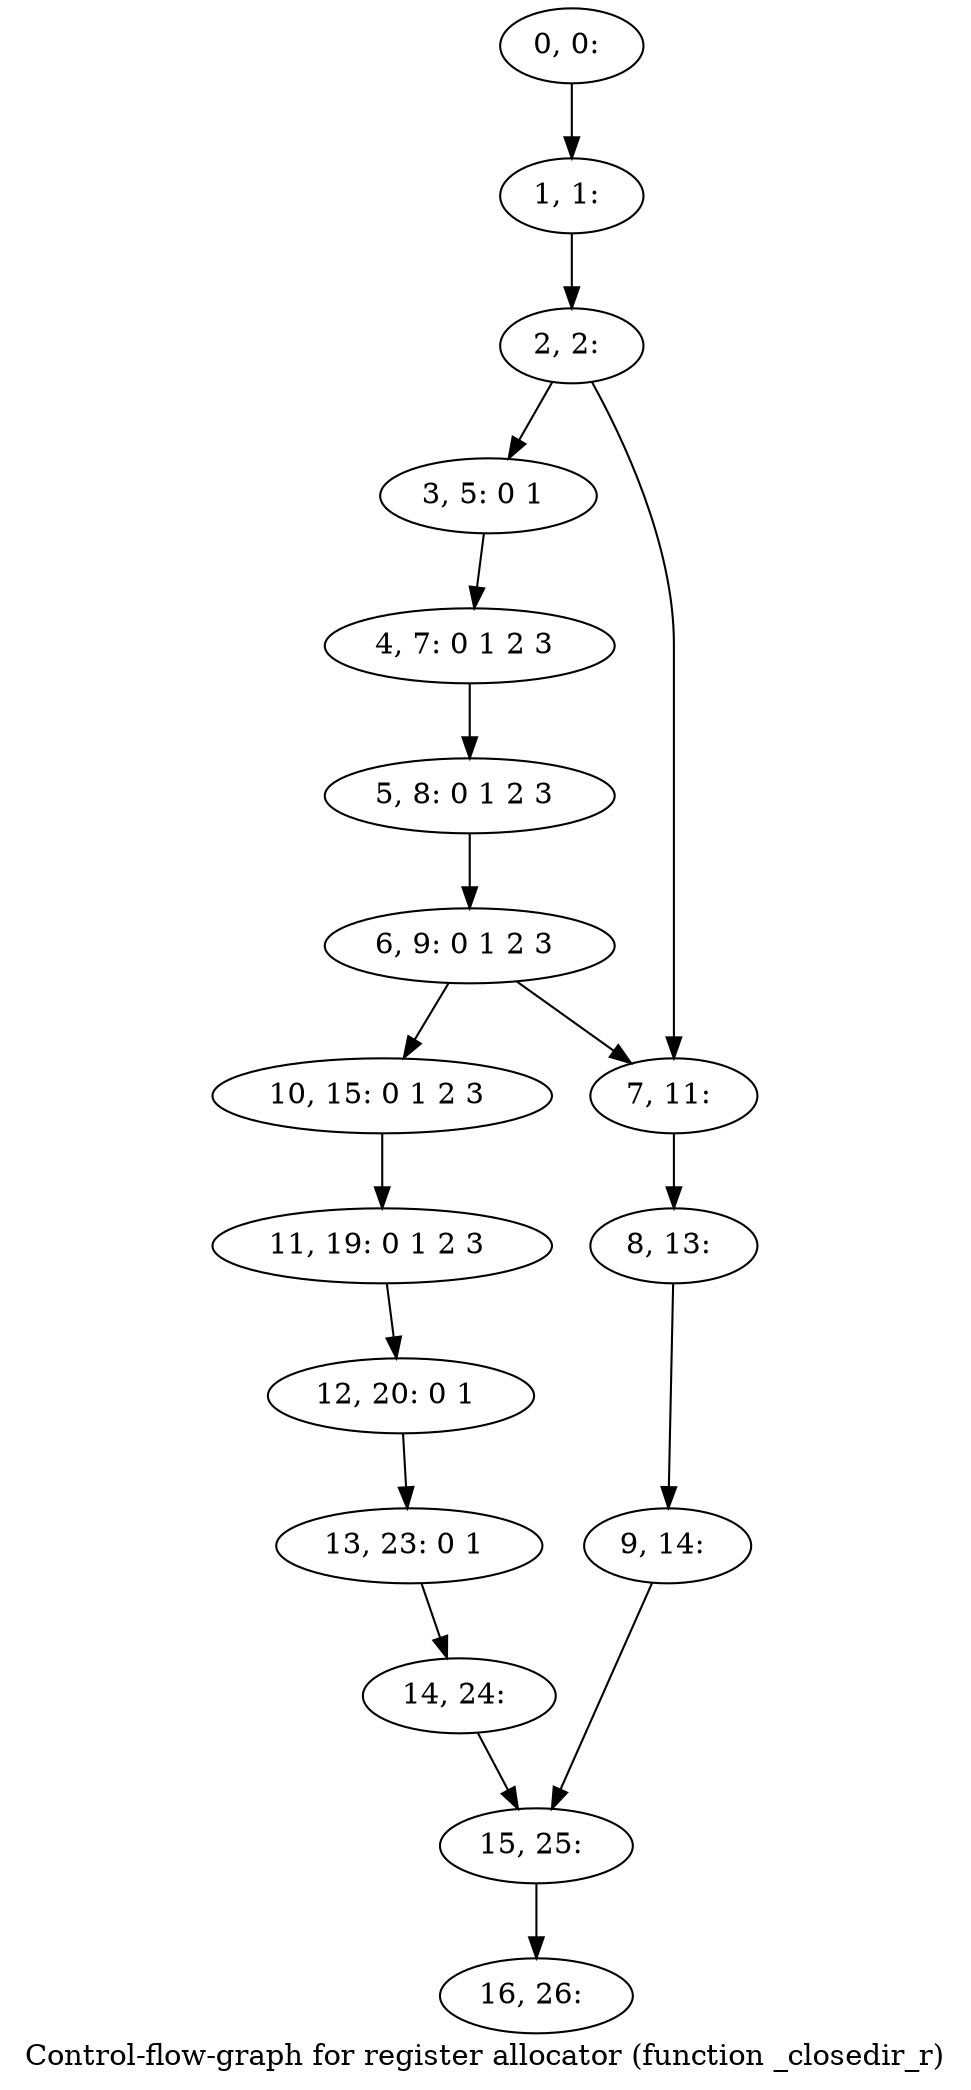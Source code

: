 digraph G {
graph [label="Control-flow-graph for register allocator (function _closedir_r)"]
0[label="0, 0: "];
1[label="1, 1: "];
2[label="2, 2: "];
3[label="3, 5: 0 1 "];
4[label="4, 7: 0 1 2 3 "];
5[label="5, 8: 0 1 2 3 "];
6[label="6, 9: 0 1 2 3 "];
7[label="7, 11: "];
8[label="8, 13: "];
9[label="9, 14: "];
10[label="10, 15: 0 1 2 3 "];
11[label="11, 19: 0 1 2 3 "];
12[label="12, 20: 0 1 "];
13[label="13, 23: 0 1 "];
14[label="14, 24: "];
15[label="15, 25: "];
16[label="16, 26: "];
0->1 ;
1->2 ;
2->3 ;
2->7 ;
3->4 ;
4->5 ;
5->6 ;
6->7 ;
6->10 ;
7->8 ;
8->9 ;
9->15 ;
10->11 ;
11->12 ;
12->13 ;
13->14 ;
14->15 ;
15->16 ;
}
